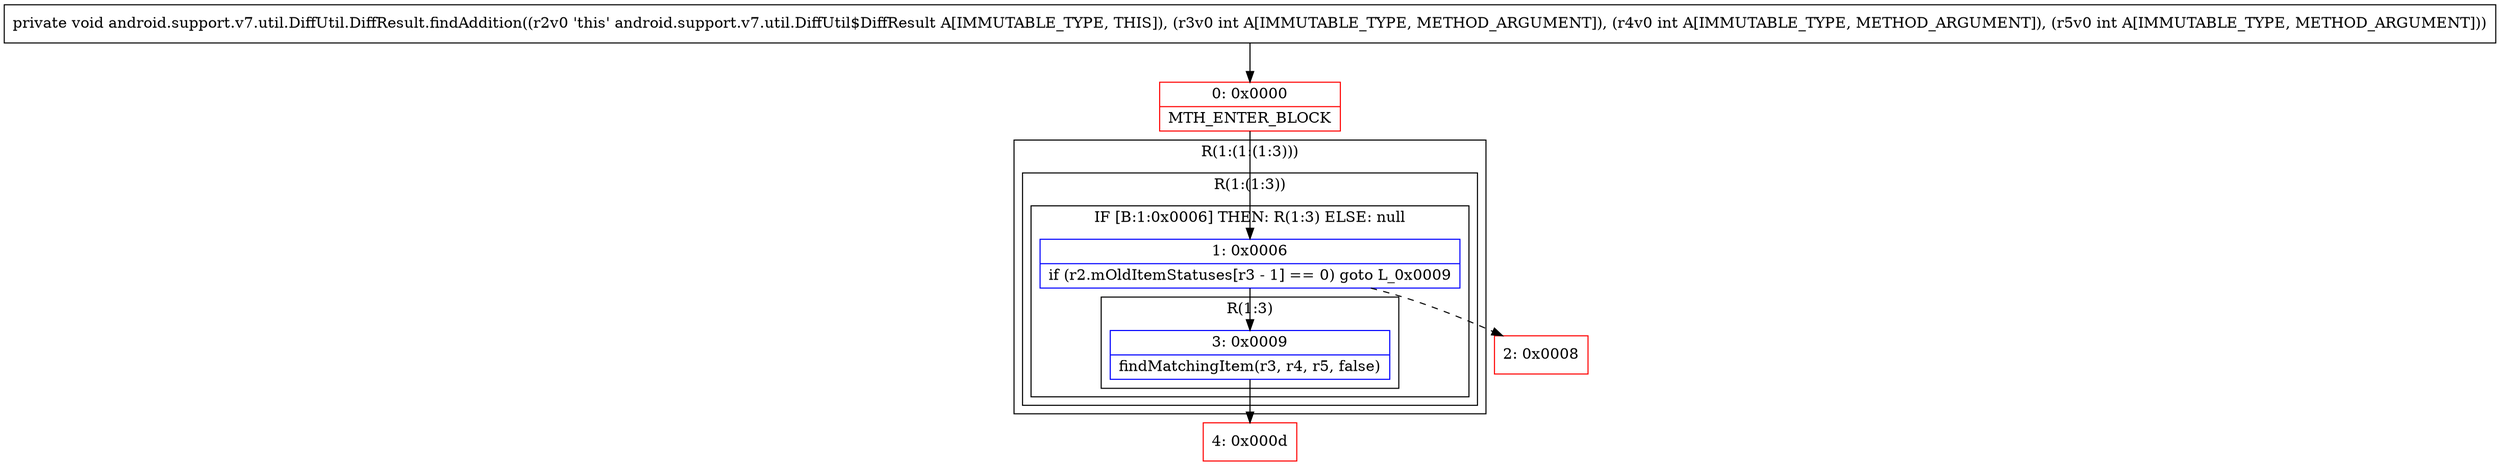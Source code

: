 digraph "CFG forandroid.support.v7.util.DiffUtil.DiffResult.findAddition(III)V" {
subgraph cluster_Region_980342042 {
label = "R(1:(1:(1:3)))";
node [shape=record,color=blue];
subgraph cluster_Region_604299028 {
label = "R(1:(1:3))";
node [shape=record,color=blue];
subgraph cluster_IfRegion_461773705 {
label = "IF [B:1:0x0006] THEN: R(1:3) ELSE: null";
node [shape=record,color=blue];
Node_1 [shape=record,label="{1\:\ 0x0006|if (r2.mOldItemStatuses[r3 \- 1] == 0) goto L_0x0009\l}"];
subgraph cluster_Region_194921822 {
label = "R(1:3)";
node [shape=record,color=blue];
Node_3 [shape=record,label="{3\:\ 0x0009|findMatchingItem(r3, r4, r5, false)\l}"];
}
}
}
}
Node_0 [shape=record,color=red,label="{0\:\ 0x0000|MTH_ENTER_BLOCK\l}"];
Node_2 [shape=record,color=red,label="{2\:\ 0x0008}"];
Node_4 [shape=record,color=red,label="{4\:\ 0x000d}"];
MethodNode[shape=record,label="{private void android.support.v7.util.DiffUtil.DiffResult.findAddition((r2v0 'this' android.support.v7.util.DiffUtil$DiffResult A[IMMUTABLE_TYPE, THIS]), (r3v0 int A[IMMUTABLE_TYPE, METHOD_ARGUMENT]), (r4v0 int A[IMMUTABLE_TYPE, METHOD_ARGUMENT]), (r5v0 int A[IMMUTABLE_TYPE, METHOD_ARGUMENT])) }"];
MethodNode -> Node_0;
Node_1 -> Node_2[style=dashed];
Node_1 -> Node_3;
Node_3 -> Node_4;
Node_0 -> Node_1;
}

